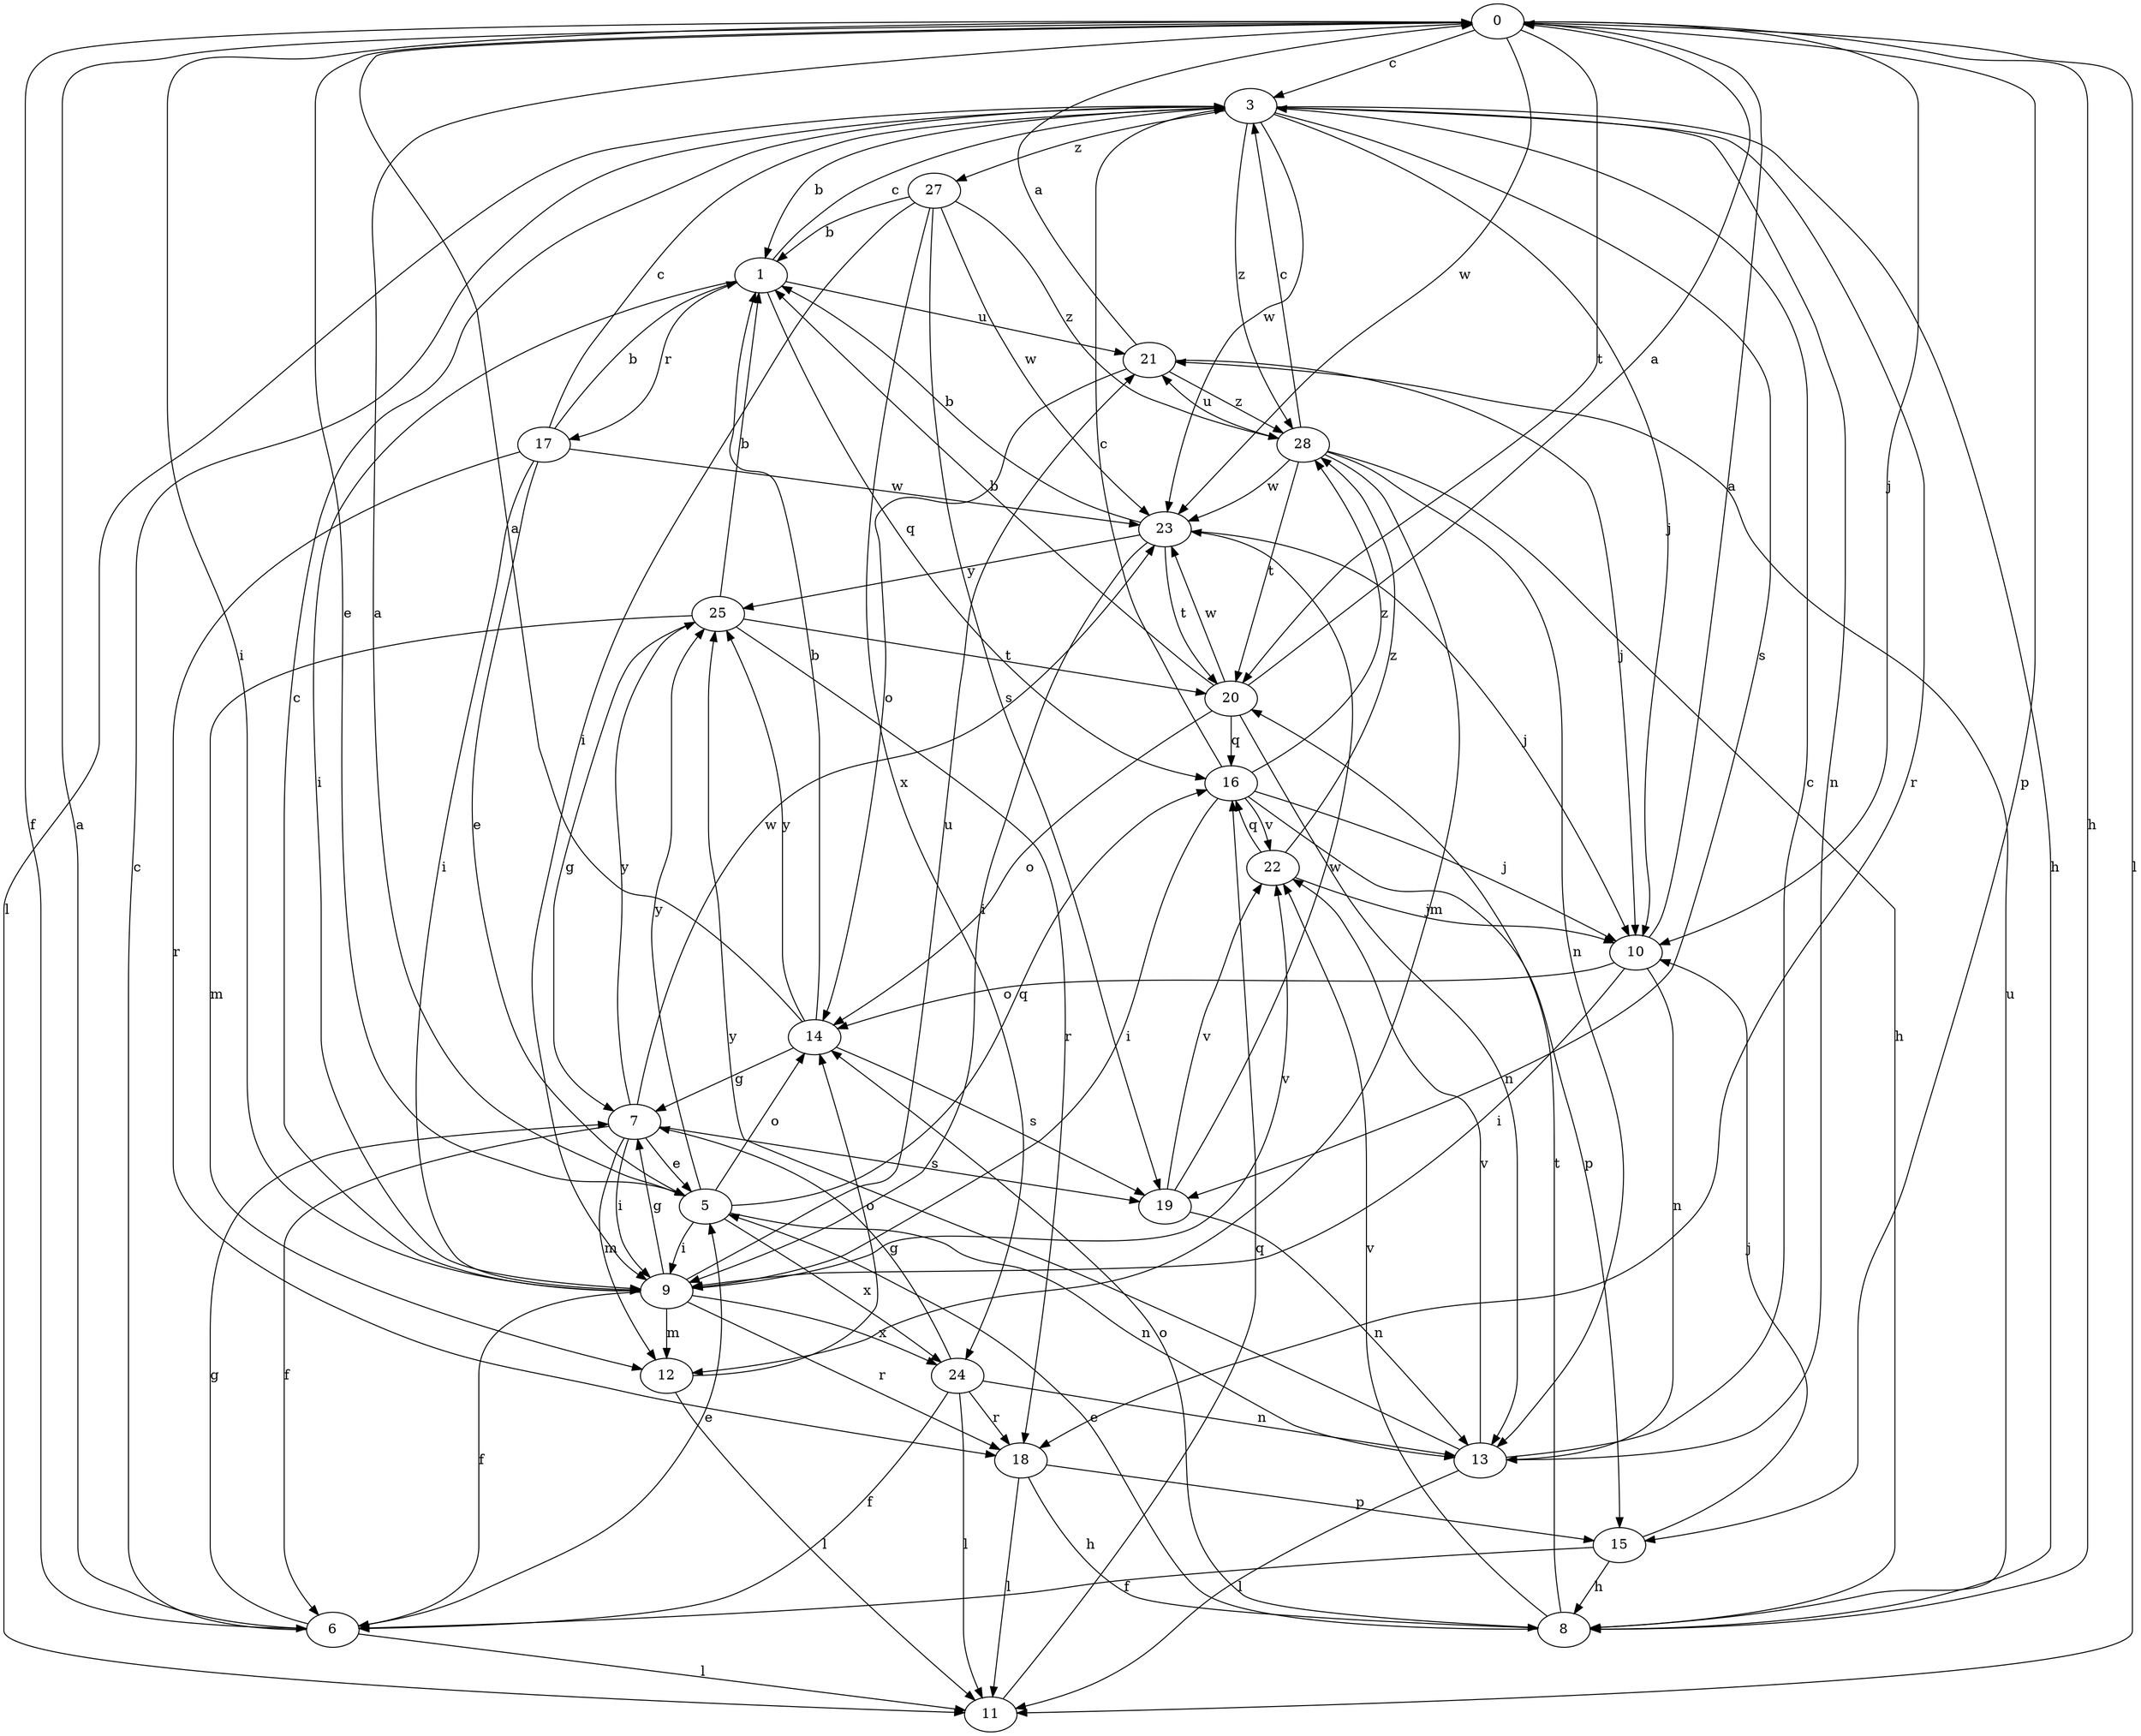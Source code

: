 strict digraph  {
0;
1;
3;
5;
6;
7;
8;
9;
10;
11;
12;
13;
14;
15;
16;
17;
18;
19;
20;
21;
22;
23;
24;
25;
27;
28;
0 -> 3  [label=c];
0 -> 5  [label=e];
0 -> 6  [label=f];
0 -> 8  [label=h];
0 -> 9  [label=i];
0 -> 10  [label=j];
0 -> 11  [label=l];
0 -> 15  [label=p];
0 -> 20  [label=t];
0 -> 23  [label=w];
1 -> 3  [label=c];
1 -> 9  [label=i];
1 -> 16  [label=q];
1 -> 17  [label=r];
1 -> 21  [label=u];
3 -> 1  [label=b];
3 -> 8  [label=h];
3 -> 10  [label=j];
3 -> 11  [label=l];
3 -> 13  [label=n];
3 -> 18  [label=r];
3 -> 19  [label=s];
3 -> 23  [label=w];
3 -> 27  [label=z];
3 -> 28  [label=z];
5 -> 0  [label=a];
5 -> 9  [label=i];
5 -> 13  [label=n];
5 -> 14  [label=o];
5 -> 16  [label=q];
5 -> 24  [label=x];
5 -> 25  [label=y];
6 -> 0  [label=a];
6 -> 3  [label=c];
6 -> 5  [label=e];
6 -> 7  [label=g];
6 -> 11  [label=l];
7 -> 5  [label=e];
7 -> 6  [label=f];
7 -> 9  [label=i];
7 -> 12  [label=m];
7 -> 19  [label=s];
7 -> 23  [label=w];
7 -> 25  [label=y];
8 -> 5  [label=e];
8 -> 14  [label=o];
8 -> 20  [label=t];
8 -> 21  [label=u];
8 -> 22  [label=v];
9 -> 3  [label=c];
9 -> 6  [label=f];
9 -> 7  [label=g];
9 -> 12  [label=m];
9 -> 18  [label=r];
9 -> 21  [label=u];
9 -> 22  [label=v];
9 -> 24  [label=x];
10 -> 0  [label=a];
10 -> 9  [label=i];
10 -> 13  [label=n];
10 -> 14  [label=o];
11 -> 16  [label=q];
12 -> 11  [label=l];
12 -> 14  [label=o];
13 -> 3  [label=c];
13 -> 11  [label=l];
13 -> 22  [label=v];
13 -> 25  [label=y];
14 -> 0  [label=a];
14 -> 1  [label=b];
14 -> 7  [label=g];
14 -> 19  [label=s];
14 -> 25  [label=y];
15 -> 6  [label=f];
15 -> 8  [label=h];
15 -> 10  [label=j];
16 -> 3  [label=c];
16 -> 9  [label=i];
16 -> 10  [label=j];
16 -> 15  [label=p];
16 -> 22  [label=v];
16 -> 28  [label=z];
17 -> 1  [label=b];
17 -> 3  [label=c];
17 -> 5  [label=e];
17 -> 9  [label=i];
17 -> 18  [label=r];
17 -> 23  [label=w];
18 -> 8  [label=h];
18 -> 11  [label=l];
18 -> 15  [label=p];
19 -> 13  [label=n];
19 -> 22  [label=v];
19 -> 23  [label=w];
20 -> 0  [label=a];
20 -> 1  [label=b];
20 -> 13  [label=n];
20 -> 14  [label=o];
20 -> 16  [label=q];
20 -> 23  [label=w];
21 -> 0  [label=a];
21 -> 10  [label=j];
21 -> 14  [label=o];
21 -> 28  [label=z];
22 -> 10  [label=j];
22 -> 16  [label=q];
22 -> 28  [label=z];
23 -> 1  [label=b];
23 -> 9  [label=i];
23 -> 10  [label=j];
23 -> 20  [label=t];
23 -> 25  [label=y];
24 -> 6  [label=f];
24 -> 7  [label=g];
24 -> 11  [label=l];
24 -> 13  [label=n];
24 -> 18  [label=r];
25 -> 1  [label=b];
25 -> 7  [label=g];
25 -> 12  [label=m];
25 -> 18  [label=r];
25 -> 20  [label=t];
27 -> 1  [label=b];
27 -> 9  [label=i];
27 -> 19  [label=s];
27 -> 23  [label=w];
27 -> 24  [label=x];
27 -> 28  [label=z];
28 -> 3  [label=c];
28 -> 8  [label=h];
28 -> 12  [label=m];
28 -> 13  [label=n];
28 -> 20  [label=t];
28 -> 21  [label=u];
28 -> 23  [label=w];
}
